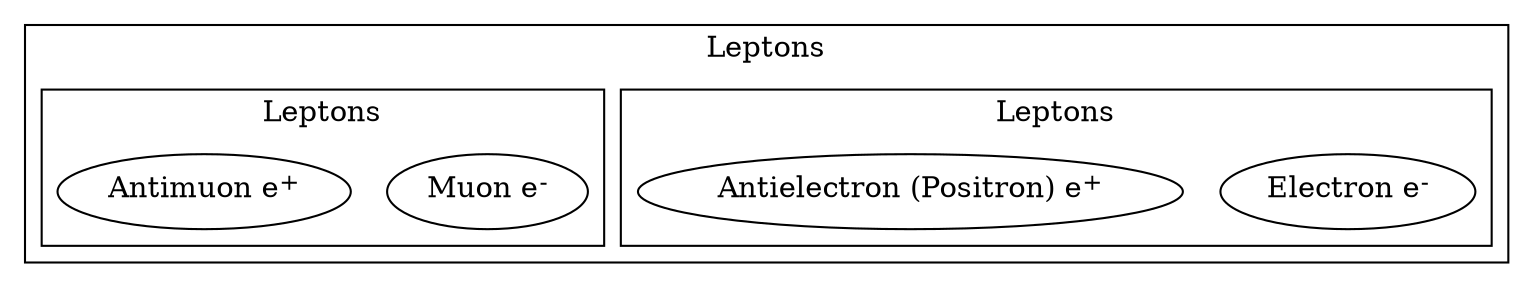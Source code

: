 digraph particles {
  subgraph cluster_leptons {
    label = "Leptons";

    subgraph cluster_electrons {
      electron [label=<Electron e<SUP>-</SUP>>];
      positron [label=<Antielectron (Positron) e<SUP>+</SUP>>];
    }
    subgraph cluster_muons {
      muon [label=<Muon e<SUP>-</SUP>>];
      antimuon [label=<Antimuon e<SUP>+</SUP>>];
    }
  }
}
